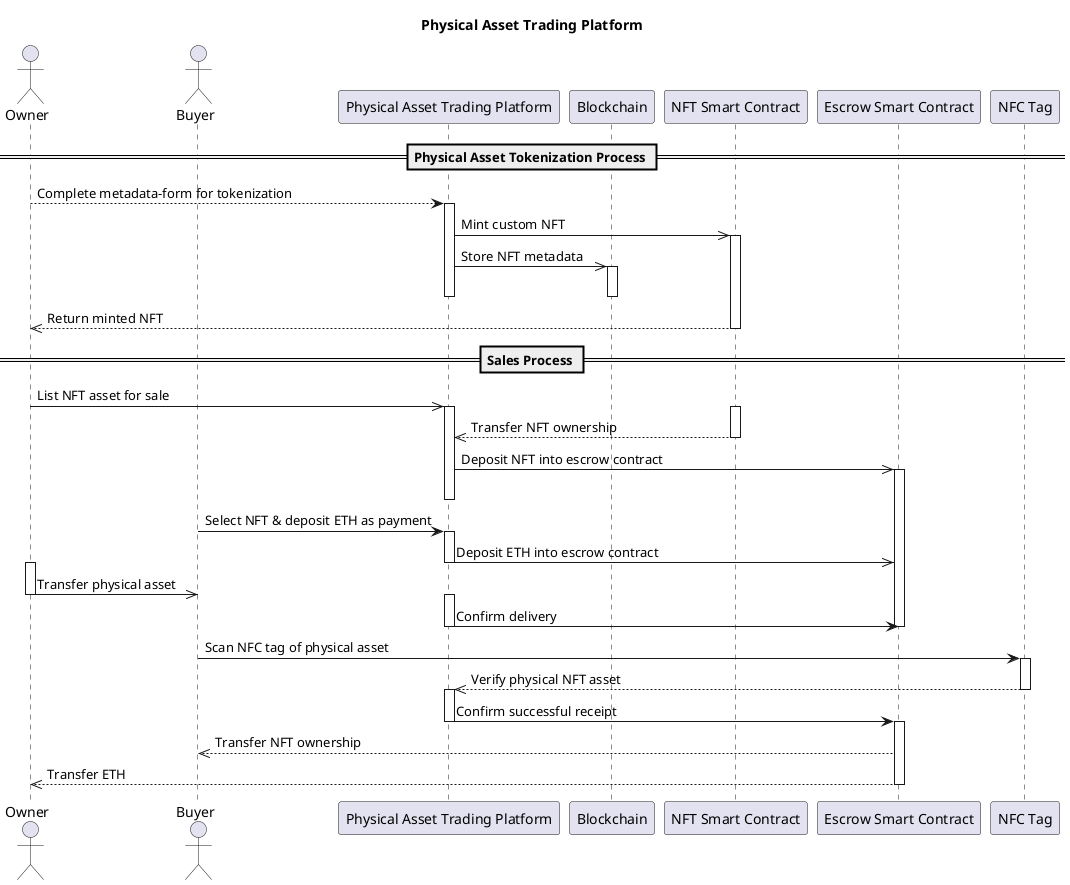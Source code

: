 @startuml sequence0

actor Owner
actor Buyer

participant "Physical Asset Trading Platform" as Platform

participant Blockchain
participant "NFT Smart Contract" as NFTSmartContract
participant "Escrow Smart Contract" as EscrowSmartContract

participant "NFC Tag" as NFC

title Physical Asset Trading Platform

== Physical Asset Tokenization Process ==
Owner --> Platform: Complete metadata-form for tokenization
activate Platform
Platform ->> NFTSmartContract: Mint custom NFT
activate NFTSmartContract
Platform ->> Blockchain: Store NFT metadata
activate Blockchain
deactivate Blockchain
deactivate Platform
NFTSmartContract -->> Owner: Return minted NFT
deactivate NFTSmartContract

== Sales Process ==
Owner ->> Platform: List NFT asset for sale
activate Platform
activate NFTSmartContract
NFTSmartContract -->> Platform: Transfer NFT ownership
deactivate NFTSmartContract
Platform ->> EscrowSmartContract: Deposit NFT into escrow contract
activate EscrowSmartContract
deactivate Platform
Buyer -> Platform: Select NFT & deposit ETH as payment
activate Platform
Platform ->> EscrowSmartContract: Deposit ETH into escrow contract
deactivate Platform
activate Owner
Owner ->> Buyer: Transfer physical asset
deactivate Owner
activate Platform
Platform -> EscrowSmartContract: Confirm delivery
deactivate EscrowSmartContract
deactivate Platform
Buyer -> NFC: Scan NFC tag of physical asset
activate NFC
NFC -->> Platform: Verify physical NFT asset
deactivate NFC
activate Platform
Platform -> EscrowSmartContract: Confirm successful receipt
deactivate Platform

activate EscrowSmartContract
EscrowSmartContract -->> Buyer: Transfer NFT ownership
EscrowSmartContract -->> Owner: Transfer ETH
deactivate EscrowSmartContract

@enduml




